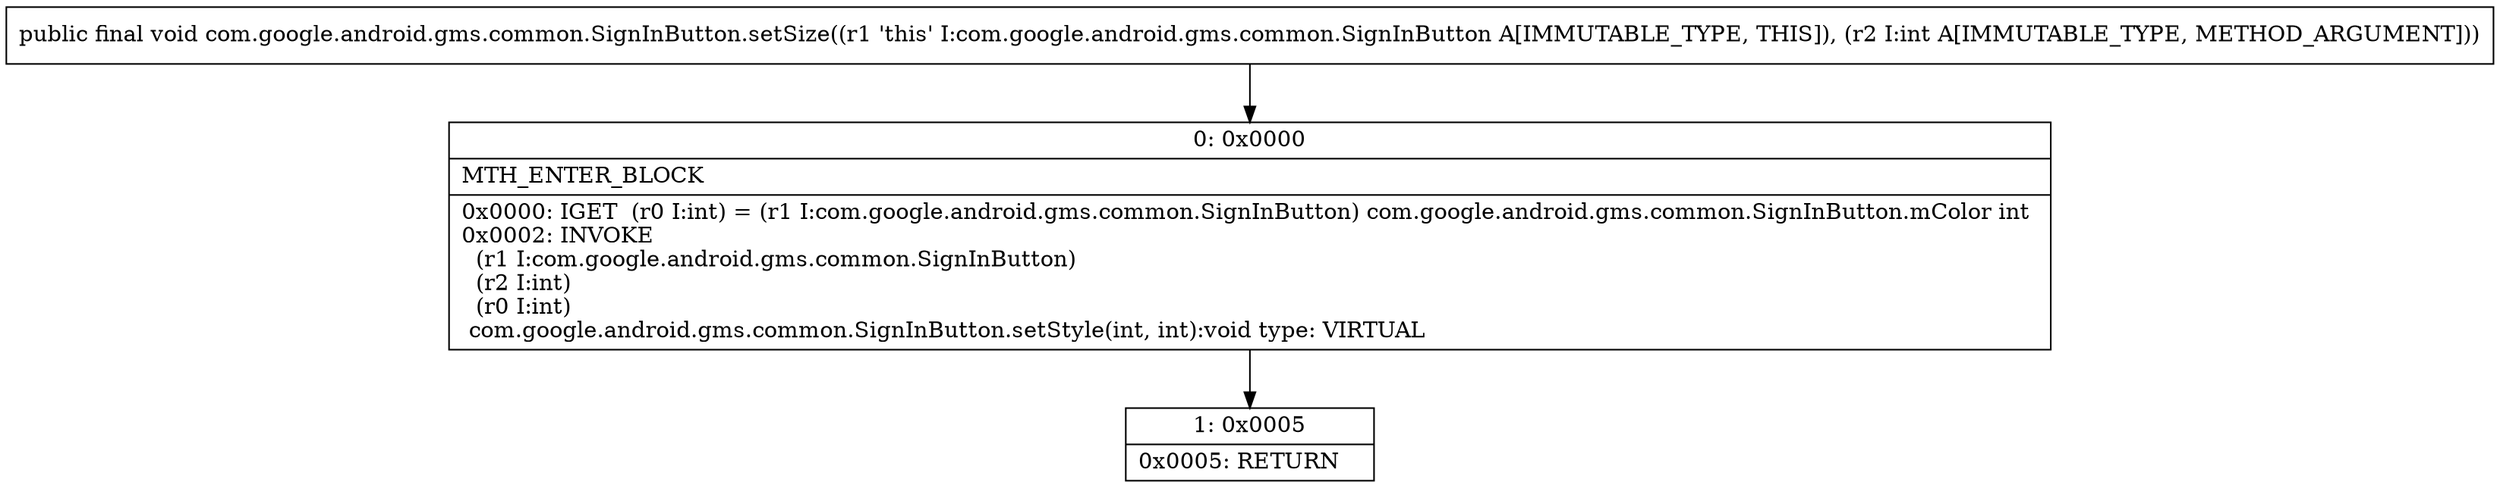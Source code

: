 digraph "CFG forcom.google.android.gms.common.SignInButton.setSize(I)V" {
Node_0 [shape=record,label="{0\:\ 0x0000|MTH_ENTER_BLOCK\l|0x0000: IGET  (r0 I:int) = (r1 I:com.google.android.gms.common.SignInButton) com.google.android.gms.common.SignInButton.mColor int \l0x0002: INVOKE  \l  (r1 I:com.google.android.gms.common.SignInButton)\l  (r2 I:int)\l  (r0 I:int)\l com.google.android.gms.common.SignInButton.setStyle(int, int):void type: VIRTUAL \l}"];
Node_1 [shape=record,label="{1\:\ 0x0005|0x0005: RETURN   \l}"];
MethodNode[shape=record,label="{public final void com.google.android.gms.common.SignInButton.setSize((r1 'this' I:com.google.android.gms.common.SignInButton A[IMMUTABLE_TYPE, THIS]), (r2 I:int A[IMMUTABLE_TYPE, METHOD_ARGUMENT])) }"];
MethodNode -> Node_0;
Node_0 -> Node_1;
}

